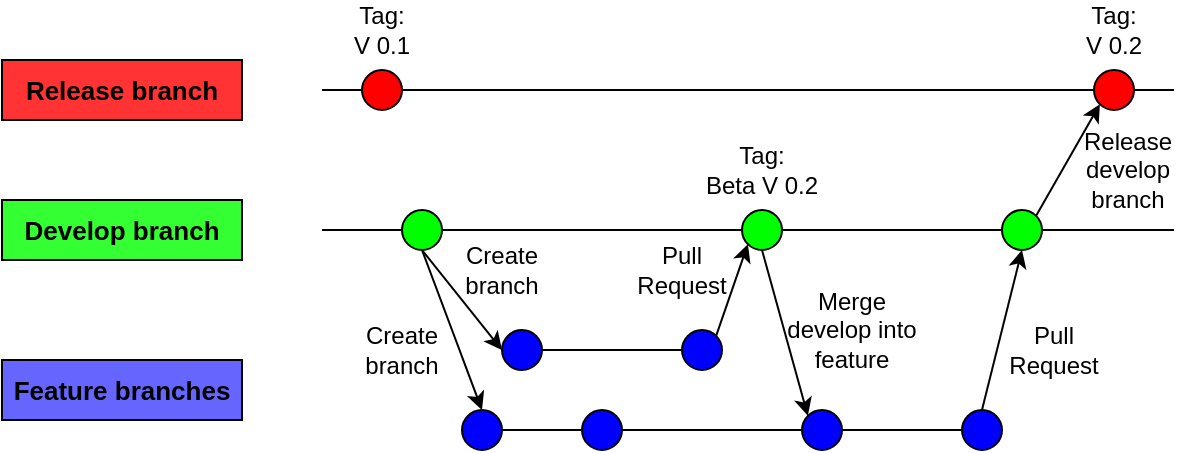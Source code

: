<mxfile version="13.9.9" type="device"><diagram id="fo7x1Mct4r7DK8ECgGTC" name="Page-1"><mxGraphModel dx="1086" dy="806" grid="1" gridSize="10" guides="1" tooltips="1" connect="1" arrows="1" fold="1" page="1" pageScale="1" pageWidth="827" pageHeight="1169" math="0" shadow="0"><root><mxCell id="0"/><mxCell id="1" parent="0"/><mxCell id="AErKlmSUwYv_0O5qRljF-1" value="" style="endArrow=none;html=1;" parent="1" source="AErKlmSUwYv_0O5qRljF-30" edge="1"><mxGeometry width="50" height="50" relative="1" as="geometry"><mxPoint x="316" y="240" as="sourcePoint"/><mxPoint x="676" y="240" as="targetPoint"/></mxGeometry></mxCell><mxCell id="AErKlmSUwYv_0O5qRljF-2" value="" style="endArrow=none;html=1;" parent="1" source="AErKlmSUwYv_0O5qRljF-25" edge="1"><mxGeometry width="50" height="50" relative="1" as="geometry"><mxPoint x="316" y="310" as="sourcePoint"/><mxPoint x="676" y="310" as="targetPoint"/></mxGeometry></mxCell><mxCell id="AErKlmSUwYv_0O5qRljF-3" value="" style="endArrow=none;html=1;" parent="1" edge="1"><mxGeometry width="50" height="50" relative="1" as="geometry"><mxPoint x="350" y="370" as="sourcePoint"/><mxPoint x="430" y="370" as="targetPoint"/></mxGeometry></mxCell><mxCell id="AErKlmSUwYv_0O5qRljF-4" value="" style="endArrow=none;html=1;entryX=0;entryY=0.5;entryDx=0;entryDy=0;" parent="1" source="AErKlmSUwYv_0O5qRljF-11" target="AErKlmSUwYv_0O5qRljF-13" edge="1"><mxGeometry width="50" height="50" relative="1" as="geometry"><mxPoint x="330" y="410" as="sourcePoint"/><mxPoint x="470" y="410" as="targetPoint"/></mxGeometry></mxCell><mxCell id="AErKlmSUwYv_0O5qRljF-6" value="" style="endArrow=classic;html=1;entryX=0.5;entryY=0;entryDx=0;entryDy=0;" parent="1" target="AErKlmSUwYv_0O5qRljF-7" edge="1"><mxGeometry width="50" height="50" relative="1" as="geometry"><mxPoint x="300" y="320" as="sourcePoint"/><mxPoint x="330" y="380" as="targetPoint"/></mxGeometry></mxCell><mxCell id="AErKlmSUwYv_0O5qRljF-7" value="" style="ellipse;whiteSpace=wrap;html=1;aspect=fixed;fillColor=#0000FF;" parent="1" vertex="1"><mxGeometry x="320" y="400" width="20" height="20" as="geometry"/></mxCell><mxCell id="AErKlmSUwYv_0O5qRljF-8" value="" style="endArrow=none;html=1;" parent="1" target="AErKlmSUwYv_0O5qRljF-7" edge="1"><mxGeometry width="50" height="50" relative="1" as="geometry"><mxPoint x="330" y="410" as="sourcePoint"/><mxPoint x="470" y="410" as="targetPoint"/></mxGeometry></mxCell><mxCell id="AErKlmSUwYv_0O5qRljF-9" value="" style="ellipse;whiteSpace=wrap;html=1;aspect=fixed;fillColor=#0000FF;" parent="1" vertex="1"><mxGeometry x="340" y="360" width="20" height="20" as="geometry"/></mxCell><mxCell id="AErKlmSUwYv_0O5qRljF-10" value="" style="ellipse;whiteSpace=wrap;html=1;aspect=fixed;fillColor=#0000FF;" parent="1" vertex="1"><mxGeometry x="430" y="360" width="20" height="20" as="geometry"/></mxCell><mxCell id="AErKlmSUwYv_0O5qRljF-11" value="" style="ellipse;whiteSpace=wrap;html=1;aspect=fixed;fillColor=#0000FF;" parent="1" vertex="1"><mxGeometry x="380" y="400" width="20" height="20" as="geometry"/></mxCell><mxCell id="AErKlmSUwYv_0O5qRljF-12" value="" style="endArrow=none;html=1;" parent="1" source="AErKlmSUwYv_0O5qRljF-7" target="AErKlmSUwYv_0O5qRljF-11" edge="1"><mxGeometry width="50" height="50" relative="1" as="geometry"><mxPoint x="340" y="410" as="sourcePoint"/><mxPoint x="470" y="410" as="targetPoint"/></mxGeometry></mxCell><mxCell id="AErKlmSUwYv_0O5qRljF-13" value="" style="ellipse;whiteSpace=wrap;html=1;aspect=fixed;fillColor=#0000FF;" parent="1" vertex="1"><mxGeometry x="490" y="400" width="20" height="20" as="geometry"/></mxCell><mxCell id="AErKlmSUwYv_0O5qRljF-14" value="" style="ellipse;whiteSpace=wrap;html=1;aspect=fixed;fillColor=#00FF00;" parent="1" vertex="1"><mxGeometry x="290" y="300" width="20" height="20" as="geometry"/></mxCell><mxCell id="AErKlmSUwYv_0O5qRljF-15" value="" style="endArrow=none;html=1;" parent="1" target="AErKlmSUwYv_0O5qRljF-14" edge="1"><mxGeometry width="50" height="50" relative="1" as="geometry"><mxPoint x="250" y="310" as="sourcePoint"/><mxPoint x="800" y="310" as="targetPoint"/></mxGeometry></mxCell><mxCell id="AErKlmSUwYv_0O5qRljF-16" value="" style="ellipse;whiteSpace=wrap;html=1;aspect=fixed;fillColor=#00FF00;" parent="1" vertex="1"><mxGeometry x="460" y="300" width="20" height="20" as="geometry"/></mxCell><mxCell id="AErKlmSUwYv_0O5qRljF-17" value="" style="endArrow=none;html=1;" parent="1" source="AErKlmSUwYv_0O5qRljF-14" target="AErKlmSUwYv_0O5qRljF-16" edge="1"><mxGeometry width="50" height="50" relative="1" as="geometry"><mxPoint x="310" y="310" as="sourcePoint"/><mxPoint x="800" y="310" as="targetPoint"/></mxGeometry></mxCell><mxCell id="AErKlmSUwYv_0O5qRljF-18" value="" style="endArrow=classic;html=1;exitX=0.5;exitY=1;exitDx=0;exitDy=0;entryX=0;entryY=0.5;entryDx=0;entryDy=0;" parent="1" source="AErKlmSUwYv_0O5qRljF-14" target="AErKlmSUwYv_0O5qRljF-9" edge="1"><mxGeometry width="50" height="50" relative="1" as="geometry"><mxPoint x="310" y="330" as="sourcePoint"/><mxPoint x="340" y="390" as="targetPoint"/></mxGeometry></mxCell><mxCell id="AErKlmSUwYv_0O5qRljF-20" value="" style="endArrow=classic;html=1;exitX=1;exitY=0;exitDx=0;exitDy=0;entryX=0;entryY=1;entryDx=0;entryDy=0;" parent="1" source="AErKlmSUwYv_0O5qRljF-10" target="AErKlmSUwYv_0O5qRljF-16" edge="1"><mxGeometry width="50" height="50" relative="1" as="geometry"><mxPoint x="310" y="330" as="sourcePoint"/><mxPoint x="350" y="360" as="targetPoint"/></mxGeometry></mxCell><mxCell id="AErKlmSUwYv_0O5qRljF-21" value="" style="endArrow=classic;html=1;exitX=0.5;exitY=1;exitDx=0;exitDy=0;entryX=0;entryY=0;entryDx=0;entryDy=0;" parent="1" source="AErKlmSUwYv_0O5qRljF-16" target="AErKlmSUwYv_0O5qRljF-13" edge="1"><mxGeometry width="50" height="50" relative="1" as="geometry"><mxPoint x="457.071" y="352.929" as="sourcePoint"/><mxPoint x="472.929" y="327.071" as="targetPoint"/></mxGeometry></mxCell><mxCell id="AErKlmSUwYv_0O5qRljF-22" value="" style="ellipse;whiteSpace=wrap;html=1;aspect=fixed;fillColor=#0000FF;" parent="1" vertex="1"><mxGeometry x="570" y="400" width="20" height="20" as="geometry"/></mxCell><mxCell id="AErKlmSUwYv_0O5qRljF-24" value="" style="endArrow=none;html=1;entryX=0;entryY=0.5;entryDx=0;entryDy=0;exitX=1;exitY=0.5;exitDx=0;exitDy=0;" parent="1" source="AErKlmSUwYv_0O5qRljF-13" target="AErKlmSUwYv_0O5qRljF-22" edge="1"><mxGeometry width="50" height="50" relative="1" as="geometry"><mxPoint x="410" y="420" as="sourcePoint"/><mxPoint x="500" y="420" as="targetPoint"/></mxGeometry></mxCell><mxCell id="AErKlmSUwYv_0O5qRljF-25" value="" style="ellipse;whiteSpace=wrap;html=1;aspect=fixed;fillColor=#00FF00;" parent="1" vertex="1"><mxGeometry x="590" y="300" width="20" height="20" as="geometry"/></mxCell><mxCell id="AErKlmSUwYv_0O5qRljF-26" value="" style="endArrow=none;html=1;" parent="1" source="AErKlmSUwYv_0O5qRljF-16" target="AErKlmSUwYv_0O5qRljF-25" edge="1"><mxGeometry width="50" height="50" relative="1" as="geometry"><mxPoint x="480" y="310" as="sourcePoint"/><mxPoint x="800" y="310" as="targetPoint"/></mxGeometry></mxCell><mxCell id="AErKlmSUwYv_0O5qRljF-27" value="" style="endArrow=classic;html=1;exitX=0.5;exitY=0;exitDx=0;exitDy=0;entryX=0.5;entryY=1;entryDx=0;entryDy=0;" parent="1" source="AErKlmSUwYv_0O5qRljF-22" target="AErKlmSUwYv_0O5qRljF-25" edge="1"><mxGeometry width="50" height="50" relative="1" as="geometry"><mxPoint x="516" y="330" as="sourcePoint"/><mxPoint x="538.929" y="392.929" as="targetPoint"/></mxGeometry></mxCell><mxCell id="AErKlmSUwYv_0O5qRljF-28" value="" style="ellipse;whiteSpace=wrap;html=1;aspect=fixed;fillColor=#FF0000;" parent="1" vertex="1"><mxGeometry x="270" y="230" width="20" height="20" as="geometry"/></mxCell><mxCell id="AErKlmSUwYv_0O5qRljF-29" value="" style="endArrow=none;html=1;" parent="1" target="AErKlmSUwYv_0O5qRljF-28" edge="1"><mxGeometry width="50" height="50" relative="1" as="geometry"><mxPoint x="280" y="240" as="sourcePoint"/><mxPoint x="800" y="240" as="targetPoint"/></mxGeometry></mxCell><mxCell id="AErKlmSUwYv_0O5qRljF-30" value="" style="ellipse;whiteSpace=wrap;html=1;aspect=fixed;fillColor=#FF0000;" parent="1" vertex="1"><mxGeometry x="636" y="230" width="20" height="20" as="geometry"/></mxCell><mxCell id="AErKlmSUwYv_0O5qRljF-31" value="" style="endArrow=none;html=1;" parent="1" target="AErKlmSUwYv_0O5qRljF-30" edge="1"><mxGeometry width="50" height="50" relative="1" as="geometry"><mxPoint x="290" y="240" as="sourcePoint"/><mxPoint x="800" y="240" as="targetPoint"/></mxGeometry></mxCell><mxCell id="AErKlmSUwYv_0O5qRljF-32" value="" style="endArrow=classic;html=1;exitX=1;exitY=0;exitDx=0;exitDy=0;entryX=0;entryY=1;entryDx=0;entryDy=0;" parent="1" source="AErKlmSUwYv_0O5qRljF-25" target="AErKlmSUwYv_0O5qRljF-30" edge="1"><mxGeometry width="50" height="50" relative="1" as="geometry"><mxPoint x="590" y="390" as="sourcePoint"/><mxPoint x="610" y="330" as="targetPoint"/></mxGeometry></mxCell><mxCell id="AErKlmSUwYv_0O5qRljF-34" value="Tag:&lt;br&gt;V 0.1" style="text;html=1;strokeColor=none;fillColor=none;align=center;verticalAlign=middle;whiteSpace=wrap;rounded=0;" parent="1" vertex="1"><mxGeometry x="260" y="200" width="40" height="20" as="geometry"/></mxCell><mxCell id="AErKlmSUwYv_0O5qRljF-35" value="Tag:&lt;br&gt;V 0.2" style="text;html=1;strokeColor=none;fillColor=none;align=center;verticalAlign=middle;whiteSpace=wrap;rounded=0;" parent="1" vertex="1"><mxGeometry x="626" y="200" width="40" height="20" as="geometry"/></mxCell><mxCell id="AErKlmSUwYv_0O5qRljF-36" value="Create branch" style="text;html=1;strokeColor=none;fillColor=none;align=center;verticalAlign=middle;whiteSpace=wrap;rounded=0;" parent="1" vertex="1"><mxGeometry x="270" y="360" width="40" height="20" as="geometry"/></mxCell><mxCell id="AErKlmSUwYv_0O5qRljF-37" value="Pull Request" style="text;html=1;strokeColor=none;fillColor=none;align=center;verticalAlign=middle;whiteSpace=wrap;rounded=0;" parent="1" vertex="1"><mxGeometry x="596" y="360" width="40" height="20" as="geometry"/></mxCell><mxCell id="AErKlmSUwYv_0O5qRljF-39" value="Pull Request" style="text;html=1;strokeColor=none;fillColor=none;align=center;verticalAlign=middle;whiteSpace=wrap;rounded=0;" parent="1" vertex="1"><mxGeometry x="410" y="320" width="40" height="20" as="geometry"/></mxCell><mxCell id="AErKlmSUwYv_0O5qRljF-40" value="Create branch" style="text;html=1;strokeColor=none;fillColor=none;align=center;verticalAlign=middle;whiteSpace=wrap;rounded=0;" parent="1" vertex="1"><mxGeometry x="320" y="320" width="40" height="20" as="geometry"/></mxCell><mxCell id="AErKlmSUwYv_0O5qRljF-41" value="Merge develop into feature" style="text;html=1;strokeColor=none;fillColor=none;align=center;verticalAlign=middle;whiteSpace=wrap;rounded=0;" parent="1" vertex="1"><mxGeometry x="480" y="350" width="70" height="20" as="geometry"/></mxCell><mxCell id="AErKlmSUwYv_0O5qRljF-42" value="Release develop branch" style="text;html=1;strokeColor=none;fillColor=none;align=center;verticalAlign=middle;whiteSpace=wrap;rounded=0;" parent="1" vertex="1"><mxGeometry x="626" y="270" width="54" height="20" as="geometry"/></mxCell><mxCell id="AErKlmSUwYv_0O5qRljF-43" value="" style="endArrow=none;html=1;exitX=0;exitY=0.5;exitDx=0;exitDy=0;" parent="1" source="AErKlmSUwYv_0O5qRljF-28" edge="1"><mxGeometry width="50" height="50" relative="1" as="geometry"><mxPoint x="260" y="320" as="sourcePoint"/><mxPoint x="250" y="240" as="targetPoint"/></mxGeometry></mxCell><mxCell id="AErKlmSUwYv_0O5qRljF-44" value="Release branch" style="rounded=0;whiteSpace=wrap;html=1;fillColor=#FF3333;fontStyle=1;fontSize=13;" parent="1" vertex="1"><mxGeometry x="90" y="225" width="120" height="30" as="geometry"/></mxCell><mxCell id="AErKlmSUwYv_0O5qRljF-45" value="Develop branch" style="rounded=0;whiteSpace=wrap;html=1;fontStyle=1;fontSize=13;fillColor=#33FF33;" parent="1" vertex="1"><mxGeometry x="90" y="295" width="120" height="30" as="geometry"/></mxCell><mxCell id="AErKlmSUwYv_0O5qRljF-46" value="Feature branches" style="rounded=0;whiteSpace=wrap;html=1;fontStyle=1;fontSize=13;fillColor=#6666FF;" parent="1" vertex="1"><mxGeometry x="90" y="375" width="120" height="30" as="geometry"/></mxCell><mxCell id="xqYScDUjXMOh6m8W2Os_-1" value="Tag:&lt;br&gt;Beta V 0.2" style="text;html=1;strokeColor=none;fillColor=none;align=center;verticalAlign=middle;whiteSpace=wrap;rounded=0;" vertex="1" parent="1"><mxGeometry x="440" y="270" width="60" height="20" as="geometry"/></mxCell></root></mxGraphModel></diagram></mxfile>